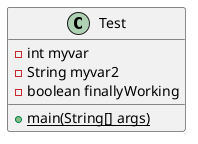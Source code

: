 @startuml test

class Test {
    - int myvar
    - String myvar2
    - boolean finallyWorking
    {static} + main(String[] args)
}

@enduml
